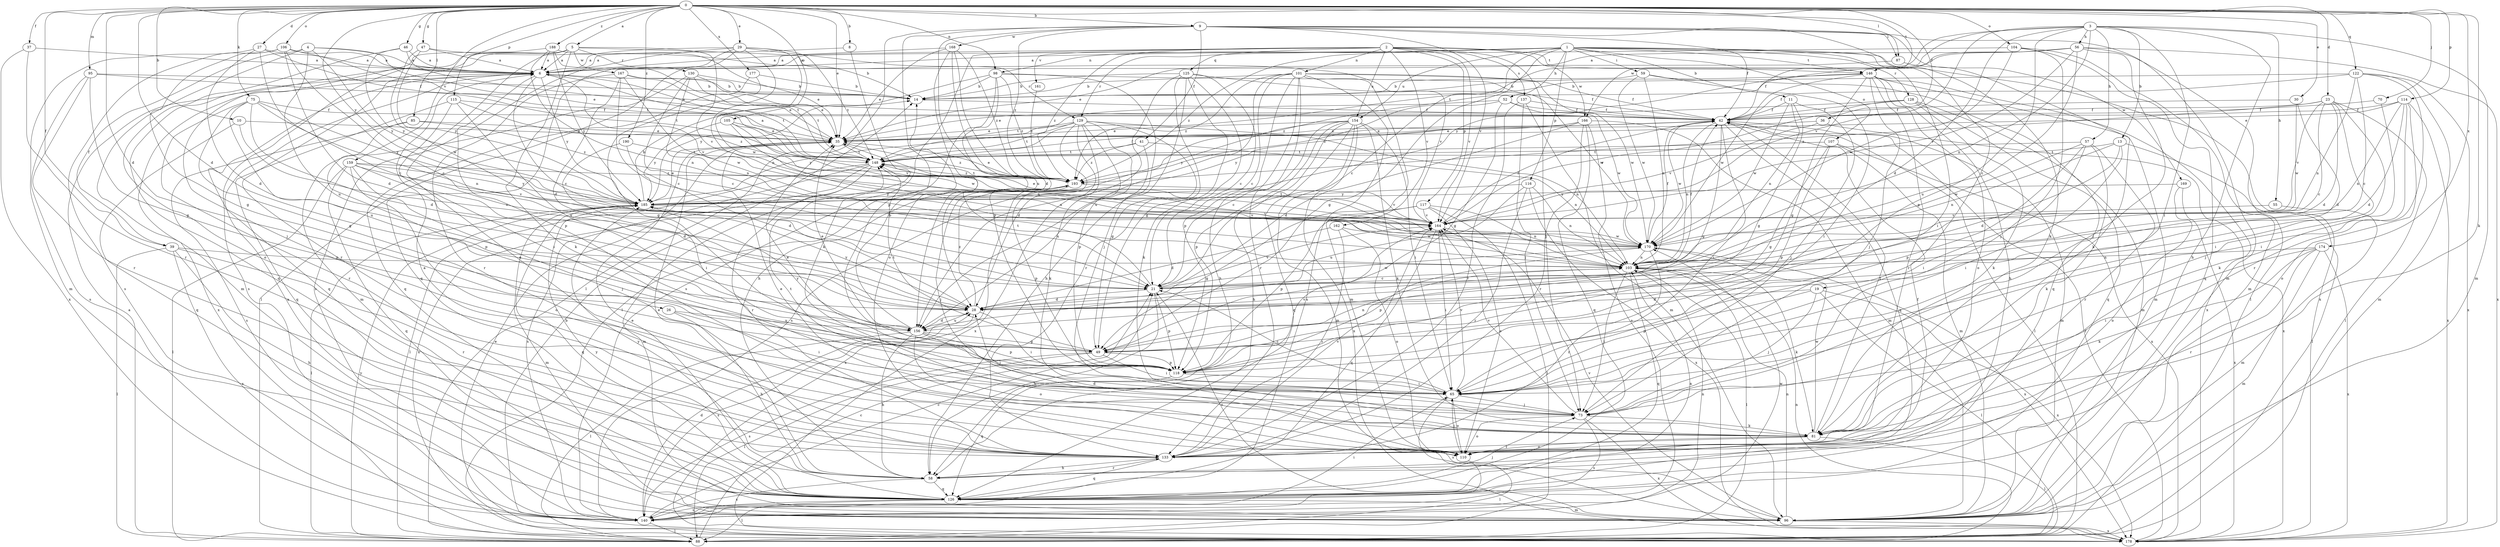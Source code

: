 strict digraph  {
0;
1;
2;
3;
4;
5;
6;
8;
9;
10;
11;
13;
14;
19;
21;
23;
26;
27;
28;
29;
30;
35;
36;
37;
39;
41;
42;
46;
47;
49;
52;
55;
56;
57;
58;
59;
65;
70;
73;
75;
81;
85;
87;
88;
95;
96;
98;
101;
103;
104;
105;
106;
107;
110;
114;
115;
116;
117;
118;
122;
125;
126;
128;
129;
130;
133;
137;
140;
146;
148;
154;
156;
159;
161;
162;
164;
166;
167;
168;
169;
170;
174;
177;
178;
185;
188;
190;
193;
0 -> 5  [label=a];
0 -> 8  [label=b];
0 -> 9  [label=b];
0 -> 10  [label=b];
0 -> 23  [label=d];
0 -> 26  [label=d];
0 -> 27  [label=d];
0 -> 28  [label=d];
0 -> 29  [label=e];
0 -> 30  [label=e];
0 -> 35  [label=e];
0 -> 36  [label=f];
0 -> 37  [label=f];
0 -> 39  [label=f];
0 -> 46  [label=g];
0 -> 47  [label=g];
0 -> 70  [label=j];
0 -> 75  [label=k];
0 -> 81  [label=k];
0 -> 85  [label=l];
0 -> 87  [label=l];
0 -> 95  [label=m];
0 -> 98  [label=n];
0 -> 104  [label=o];
0 -> 105  [label=o];
0 -> 106  [label=o];
0 -> 114  [label=p];
0 -> 115  [label=p];
0 -> 122  [label=q];
0 -> 146  [label=t];
0 -> 159  [label=v];
0 -> 174  [label=x];
0 -> 177  [label=x];
0 -> 185  [label=y];
0 -> 188  [label=z];
0 -> 190  [label=z];
1 -> 6  [label=a];
1 -> 11  [label=b];
1 -> 19  [label=c];
1 -> 21  [label=c];
1 -> 49  [label=g];
1 -> 52  [label=h];
1 -> 59  [label=i];
1 -> 65  [label=i];
1 -> 98  [label=n];
1 -> 107  [label=o];
1 -> 116  [label=p];
1 -> 128  [label=r];
1 -> 129  [label=r];
1 -> 146  [label=t];
1 -> 154  [label=u];
1 -> 178  [label=x];
1 -> 193  [label=z];
2 -> 6  [label=a];
2 -> 73  [label=j];
2 -> 101  [label=n];
2 -> 117  [label=p];
2 -> 125  [label=q];
2 -> 137  [label=s];
2 -> 140  [label=s];
2 -> 146  [label=t];
2 -> 154  [label=u];
2 -> 161  [label=v];
2 -> 162  [label=v];
2 -> 164  [label=v];
2 -> 166  [label=w];
2 -> 193  [label=z];
3 -> 13  [label=b];
3 -> 28  [label=d];
3 -> 55  [label=h];
3 -> 56  [label=h];
3 -> 57  [label=h];
3 -> 58  [label=h];
3 -> 65  [label=i];
3 -> 96  [label=m];
3 -> 103  [label=n];
3 -> 118  [label=p];
3 -> 148  [label=t];
3 -> 164  [label=v];
3 -> 166  [label=w];
4 -> 6  [label=a];
4 -> 35  [label=e];
4 -> 39  [label=f];
4 -> 96  [label=m];
4 -> 156  [label=u];
4 -> 185  [label=y];
5 -> 6  [label=a];
5 -> 81  [label=k];
5 -> 110  [label=o];
5 -> 126  [label=q];
5 -> 129  [label=r];
5 -> 130  [label=r];
5 -> 133  [label=r];
5 -> 140  [label=s];
5 -> 164  [label=v];
5 -> 167  [label=w];
6 -> 14  [label=b];
6 -> 21  [label=c];
6 -> 118  [label=p];
6 -> 126  [label=q];
6 -> 148  [label=t];
6 -> 164  [label=v];
6 -> 178  [label=x];
6 -> 185  [label=y];
8 -> 6  [label=a];
8 -> 81  [label=k];
9 -> 41  [label=f];
9 -> 42  [label=f];
9 -> 81  [label=k];
9 -> 87  [label=l];
9 -> 88  [label=l];
9 -> 96  [label=m];
9 -> 118  [label=p];
9 -> 156  [label=u];
9 -> 164  [label=v];
9 -> 168  [label=w];
9 -> 169  [label=w];
9 -> 193  [label=z];
10 -> 21  [label=c];
10 -> 35  [label=e];
10 -> 126  [label=q];
11 -> 42  [label=f];
11 -> 49  [label=g];
11 -> 73  [label=j];
11 -> 103  [label=n];
11 -> 170  [label=w];
13 -> 28  [label=d];
13 -> 65  [label=i];
13 -> 88  [label=l];
13 -> 103  [label=n];
13 -> 148  [label=t];
14 -> 42  [label=f];
19 -> 28  [label=d];
19 -> 73  [label=j];
19 -> 88  [label=l];
19 -> 118  [label=p];
19 -> 178  [label=x];
21 -> 28  [label=d];
21 -> 58  [label=h];
21 -> 118  [label=p];
21 -> 148  [label=t];
21 -> 164  [label=v];
21 -> 170  [label=w];
23 -> 21  [label=c];
23 -> 28  [label=d];
23 -> 42  [label=f];
23 -> 65  [label=i];
23 -> 81  [label=k];
23 -> 88  [label=l];
23 -> 164  [label=v];
23 -> 193  [label=z];
26 -> 58  [label=h];
26 -> 65  [label=i];
26 -> 156  [label=u];
27 -> 6  [label=a];
27 -> 21  [label=c];
27 -> 28  [label=d];
27 -> 42  [label=f];
27 -> 96  [label=m];
28 -> 65  [label=i];
28 -> 140  [label=s];
28 -> 156  [label=u];
28 -> 185  [label=y];
28 -> 193  [label=z];
29 -> 6  [label=a];
29 -> 88  [label=l];
29 -> 103  [label=n];
29 -> 126  [label=q];
29 -> 140  [label=s];
29 -> 148  [label=t];
29 -> 164  [label=v];
29 -> 170  [label=w];
30 -> 28  [label=d];
30 -> 42  [label=f];
30 -> 170  [label=w];
35 -> 148  [label=t];
35 -> 193  [label=z];
36 -> 35  [label=e];
36 -> 164  [label=v];
36 -> 178  [label=x];
37 -> 6  [label=a];
37 -> 133  [label=r];
37 -> 178  [label=x];
39 -> 58  [label=h];
39 -> 88  [label=l];
39 -> 103  [label=n];
39 -> 133  [label=r];
39 -> 140  [label=s];
41 -> 103  [label=n];
41 -> 148  [label=t];
41 -> 156  [label=u];
41 -> 193  [label=z];
42 -> 35  [label=e];
42 -> 49  [label=g];
42 -> 65  [label=i];
42 -> 88  [label=l];
42 -> 96  [label=m];
42 -> 103  [label=n];
42 -> 126  [label=q];
42 -> 170  [label=w];
46 -> 6  [label=a];
46 -> 35  [label=e];
46 -> 110  [label=o];
46 -> 185  [label=y];
47 -> 6  [label=a];
47 -> 14  [label=b];
47 -> 170  [label=w];
47 -> 185  [label=y];
49 -> 65  [label=i];
49 -> 88  [label=l];
49 -> 103  [label=n];
49 -> 118  [label=p];
49 -> 140  [label=s];
49 -> 148  [label=t];
49 -> 185  [label=y];
52 -> 42  [label=f];
52 -> 49  [label=g];
52 -> 148  [label=t];
52 -> 170  [label=w];
52 -> 193  [label=z];
55 -> 96  [label=m];
55 -> 164  [label=v];
56 -> 6  [label=a];
56 -> 42  [label=f];
56 -> 73  [label=j];
56 -> 88  [label=l];
56 -> 156  [label=u];
56 -> 164  [label=v];
56 -> 178  [label=x];
56 -> 185  [label=y];
57 -> 65  [label=i];
57 -> 81  [label=k];
57 -> 118  [label=p];
57 -> 133  [label=r];
57 -> 148  [label=t];
57 -> 170  [label=w];
58 -> 35  [label=e];
58 -> 42  [label=f];
58 -> 126  [label=q];
58 -> 133  [label=r];
58 -> 140  [label=s];
58 -> 185  [label=y];
59 -> 14  [label=b];
59 -> 65  [label=i];
59 -> 103  [label=n];
59 -> 126  [label=q];
59 -> 170  [label=w];
65 -> 21  [label=c];
65 -> 73  [label=j];
65 -> 110  [label=o];
65 -> 140  [label=s];
65 -> 164  [label=v];
70 -> 42  [label=f];
70 -> 73  [label=j];
73 -> 81  [label=k];
73 -> 110  [label=o];
73 -> 140  [label=s];
73 -> 148  [label=t];
73 -> 164  [label=v];
73 -> 178  [label=x];
75 -> 28  [label=d];
75 -> 42  [label=f];
75 -> 49  [label=g];
75 -> 103  [label=n];
75 -> 133  [label=r];
75 -> 156  [label=u];
75 -> 185  [label=y];
81 -> 35  [label=e];
81 -> 42  [label=f];
81 -> 88  [label=l];
81 -> 110  [label=o];
81 -> 133  [label=r];
81 -> 170  [label=w];
85 -> 35  [label=e];
85 -> 118  [label=p];
85 -> 140  [label=s];
85 -> 193  [label=z];
87 -> 35  [label=e];
87 -> 81  [label=k];
88 -> 6  [label=a];
88 -> 21  [label=c];
88 -> 103  [label=n];
88 -> 185  [label=y];
95 -> 14  [label=b];
95 -> 49  [label=g];
95 -> 133  [label=r];
95 -> 140  [label=s];
95 -> 148  [label=t];
96 -> 6  [label=a];
96 -> 21  [label=c];
96 -> 103  [label=n];
96 -> 164  [label=v];
96 -> 178  [label=x];
98 -> 14  [label=b];
98 -> 42  [label=f];
98 -> 58  [label=h];
98 -> 73  [label=j];
98 -> 88  [label=l];
98 -> 185  [label=y];
98 -> 193  [label=z];
101 -> 14  [label=b];
101 -> 21  [label=c];
101 -> 42  [label=f];
101 -> 58  [label=h];
101 -> 96  [label=m];
101 -> 118  [label=p];
101 -> 133  [label=r];
101 -> 140  [label=s];
101 -> 156  [label=u];
101 -> 170  [label=w];
101 -> 193  [label=z];
103 -> 21  [label=c];
103 -> 42  [label=f];
103 -> 73  [label=j];
103 -> 81  [label=k];
103 -> 88  [label=l];
103 -> 126  [label=q];
104 -> 6  [label=a];
104 -> 73  [label=j];
104 -> 96  [label=m];
104 -> 126  [label=q];
104 -> 170  [label=w];
105 -> 35  [label=e];
105 -> 103  [label=n];
105 -> 164  [label=v];
105 -> 170  [label=w];
105 -> 185  [label=y];
106 -> 6  [label=a];
106 -> 21  [label=c];
106 -> 28  [label=d];
106 -> 49  [label=g];
106 -> 140  [label=s];
106 -> 148  [label=t];
107 -> 49  [label=g];
107 -> 96  [label=m];
107 -> 118  [label=p];
107 -> 148  [label=t];
107 -> 178  [label=x];
110 -> 28  [label=d];
110 -> 65  [label=i];
110 -> 88  [label=l];
114 -> 28  [label=d];
114 -> 35  [label=e];
114 -> 42  [label=f];
114 -> 65  [label=i];
114 -> 103  [label=n];
114 -> 110  [label=o];
114 -> 178  [label=x];
115 -> 42  [label=f];
115 -> 65  [label=i];
115 -> 126  [label=q];
115 -> 156  [label=u];
115 -> 193  [label=z];
116 -> 103  [label=n];
116 -> 133  [label=r];
116 -> 156  [label=u];
116 -> 178  [label=x];
116 -> 185  [label=y];
117 -> 49  [label=g];
117 -> 88  [label=l];
117 -> 103  [label=n];
117 -> 110  [label=o];
117 -> 118  [label=p];
117 -> 164  [label=v];
118 -> 35  [label=e];
118 -> 65  [label=i];
118 -> 126  [label=q];
118 -> 164  [label=v];
122 -> 14  [label=b];
122 -> 21  [label=c];
122 -> 42  [label=f];
122 -> 96  [label=m];
122 -> 103  [label=n];
122 -> 133  [label=r];
122 -> 178  [label=x];
125 -> 14  [label=b];
125 -> 21  [label=c];
125 -> 49  [label=g];
125 -> 58  [label=h];
125 -> 81  [label=k];
125 -> 133  [label=r];
125 -> 156  [label=u];
125 -> 170  [label=w];
126 -> 35  [label=e];
126 -> 73  [label=j];
126 -> 88  [label=l];
126 -> 96  [label=m];
126 -> 103  [label=n];
126 -> 140  [label=s];
126 -> 185  [label=y];
128 -> 35  [label=e];
128 -> 42  [label=f];
128 -> 81  [label=k];
128 -> 96  [label=m];
128 -> 126  [label=q];
128 -> 164  [label=v];
129 -> 28  [label=d];
129 -> 35  [label=e];
129 -> 49  [label=g];
129 -> 81  [label=k];
129 -> 103  [label=n];
129 -> 118  [label=p];
129 -> 140  [label=s];
129 -> 148  [label=t];
129 -> 178  [label=x];
129 -> 185  [label=y];
130 -> 14  [label=b];
130 -> 21  [label=c];
130 -> 35  [label=e];
130 -> 96  [label=m];
130 -> 103  [label=n];
130 -> 148  [label=t];
133 -> 6  [label=a];
133 -> 58  [label=h];
133 -> 126  [label=q];
133 -> 164  [label=v];
137 -> 42  [label=f];
137 -> 73  [label=j];
137 -> 96  [label=m];
137 -> 133  [label=r];
140 -> 21  [label=c];
140 -> 28  [label=d];
140 -> 65  [label=i];
140 -> 88  [label=l];
140 -> 103  [label=n];
140 -> 170  [label=w];
146 -> 14  [label=b];
146 -> 49  [label=g];
146 -> 58  [label=h];
146 -> 73  [label=j];
146 -> 96  [label=m];
146 -> 110  [label=o];
146 -> 133  [label=r];
146 -> 170  [label=w];
146 -> 178  [label=x];
146 -> 193  [label=z];
148 -> 6  [label=a];
148 -> 42  [label=f];
148 -> 88  [label=l];
148 -> 96  [label=m];
148 -> 133  [label=r];
148 -> 140  [label=s];
148 -> 178  [label=x];
148 -> 193  [label=z];
154 -> 21  [label=c];
154 -> 35  [label=e];
154 -> 58  [label=h];
154 -> 65  [label=i];
154 -> 81  [label=k];
154 -> 96  [label=m];
154 -> 118  [label=p];
154 -> 126  [label=q];
154 -> 178  [label=x];
154 -> 185  [label=y];
156 -> 14  [label=b];
156 -> 28  [label=d];
156 -> 35  [label=e];
156 -> 49  [label=g];
156 -> 58  [label=h];
156 -> 65  [label=i];
156 -> 88  [label=l];
156 -> 110  [label=o];
156 -> 118  [label=p];
159 -> 28  [label=d];
159 -> 73  [label=j];
159 -> 88  [label=l];
159 -> 110  [label=o];
159 -> 126  [label=q];
159 -> 164  [label=v];
159 -> 185  [label=y];
159 -> 193  [label=z];
161 -> 193  [label=z];
162 -> 28  [label=d];
162 -> 110  [label=o];
162 -> 133  [label=r];
162 -> 170  [label=w];
164 -> 35  [label=e];
164 -> 42  [label=f];
164 -> 65  [label=i];
164 -> 126  [label=q];
164 -> 148  [label=t];
164 -> 170  [label=w];
166 -> 28  [label=d];
166 -> 35  [label=e];
166 -> 96  [label=m];
166 -> 126  [label=q];
166 -> 133  [label=r];
166 -> 140  [label=s];
166 -> 185  [label=y];
167 -> 14  [label=b];
167 -> 21  [label=c];
167 -> 28  [label=d];
167 -> 35  [label=e];
167 -> 133  [label=r];
167 -> 170  [label=w];
168 -> 6  [label=a];
168 -> 28  [label=d];
168 -> 35  [label=e];
168 -> 110  [label=o];
168 -> 118  [label=p];
168 -> 193  [label=z];
169 -> 110  [label=o];
169 -> 178  [label=x];
169 -> 185  [label=y];
170 -> 42  [label=f];
170 -> 103  [label=n];
170 -> 118  [label=p];
170 -> 133  [label=r];
170 -> 178  [label=x];
174 -> 65  [label=i];
174 -> 81  [label=k];
174 -> 96  [label=m];
174 -> 103  [label=n];
174 -> 133  [label=r];
174 -> 178  [label=x];
177 -> 14  [label=b];
177 -> 49  [label=g];
177 -> 126  [label=q];
178 -> 14  [label=b];
178 -> 35  [label=e];
178 -> 42  [label=f];
185 -> 14  [label=b];
185 -> 35  [label=e];
185 -> 88  [label=l];
185 -> 96  [label=m];
185 -> 126  [label=q];
185 -> 164  [label=v];
188 -> 6  [label=a];
188 -> 35  [label=e];
188 -> 73  [label=j];
188 -> 103  [label=n];
188 -> 148  [label=t];
188 -> 185  [label=y];
190 -> 28  [label=d];
190 -> 65  [label=i];
190 -> 148  [label=t];
193 -> 35  [label=e];
193 -> 73  [label=j];
193 -> 118  [label=p];
193 -> 148  [label=t];
193 -> 164  [label=v];
193 -> 178  [label=x];
193 -> 185  [label=y];
}
